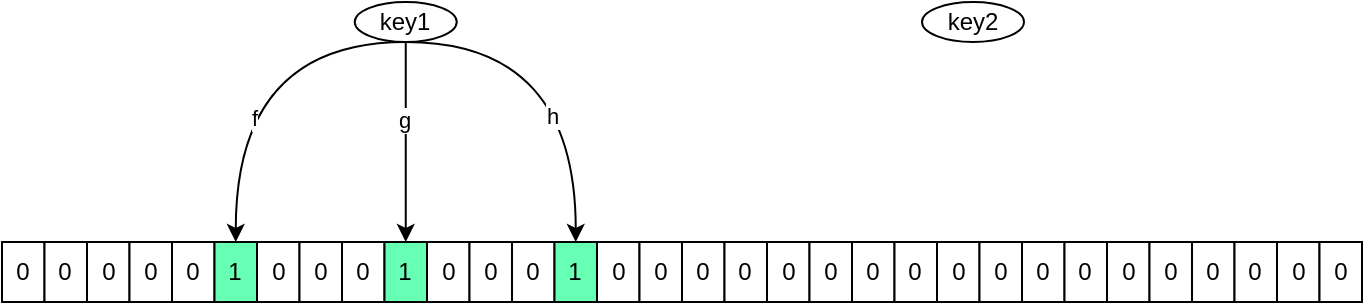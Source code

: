 <mxfile version="15.3.1" type="github">
  <diagram id="oS3NIKPzrpNPTEWcU2Wd" name="第 1 页">
    <mxGraphModel dx="713" dy="392" grid="1" gridSize="10" guides="1" tooltips="1" connect="1" arrows="1" fold="1" page="1" pageScale="1" pageWidth="827" pageHeight="1169" math="0" shadow="0">
      <root>
        <mxCell id="0" />
        <mxCell id="1" parent="0" />
        <mxCell id="C_DTC8ixVh_991XyuoP6-37" value="" style="group" vertex="1" connectable="0" parent="1">
          <mxGeometry x="40" y="280" width="680.0" height="30" as="geometry" />
        </mxCell>
        <mxCell id="C_DTC8ixVh_991XyuoP6-1" value="0" style="rounded=0;whiteSpace=wrap;html=1;" vertex="1" parent="C_DTC8ixVh_991XyuoP6-37">
          <mxGeometry width="21.25" height="30" as="geometry" />
        </mxCell>
        <mxCell id="C_DTC8ixVh_991XyuoP6-2" value="0" style="rounded=0;whiteSpace=wrap;html=1;" vertex="1" parent="C_DTC8ixVh_991XyuoP6-37">
          <mxGeometry x="21.25" width="21.25" height="30" as="geometry" />
        </mxCell>
        <mxCell id="C_DTC8ixVh_991XyuoP6-4" value="0" style="rounded=0;whiteSpace=wrap;html=1;" vertex="1" parent="C_DTC8ixVh_991XyuoP6-37">
          <mxGeometry x="42.5" width="21.25" height="30" as="geometry" />
        </mxCell>
        <mxCell id="C_DTC8ixVh_991XyuoP6-5" value="0" style="rounded=0;whiteSpace=wrap;html=1;" vertex="1" parent="C_DTC8ixVh_991XyuoP6-37">
          <mxGeometry x="63.75" width="21.25" height="30" as="geometry" />
        </mxCell>
        <mxCell id="C_DTC8ixVh_991XyuoP6-6" value="0" style="rounded=0;whiteSpace=wrap;html=1;" vertex="1" parent="C_DTC8ixVh_991XyuoP6-37">
          <mxGeometry x="85.0" width="21.25" height="30" as="geometry" />
        </mxCell>
        <mxCell id="C_DTC8ixVh_991XyuoP6-7" value="1" style="rounded=0;whiteSpace=wrap;html=1;fillColor=#66FFB3;" vertex="1" parent="C_DTC8ixVh_991XyuoP6-37">
          <mxGeometry x="106.25" width="21.25" height="30" as="geometry" />
        </mxCell>
        <mxCell id="C_DTC8ixVh_991XyuoP6-8" value="0" style="rounded=0;whiteSpace=wrap;html=1;" vertex="1" parent="C_DTC8ixVh_991XyuoP6-37">
          <mxGeometry x="127.5" width="21.25" height="30" as="geometry" />
        </mxCell>
        <mxCell id="C_DTC8ixVh_991XyuoP6-9" value="0" style="rounded=0;whiteSpace=wrap;html=1;" vertex="1" parent="C_DTC8ixVh_991XyuoP6-37">
          <mxGeometry x="148.75" width="21.25" height="30" as="geometry" />
        </mxCell>
        <mxCell id="C_DTC8ixVh_991XyuoP6-10" value="0" style="rounded=0;whiteSpace=wrap;html=1;" vertex="1" parent="C_DTC8ixVh_991XyuoP6-37">
          <mxGeometry x="170.0" width="21.25" height="30" as="geometry" />
        </mxCell>
        <mxCell id="C_DTC8ixVh_991XyuoP6-11" value="1" style="rounded=0;whiteSpace=wrap;html=1;fillColor=#66FFB3;" vertex="1" parent="C_DTC8ixVh_991XyuoP6-37">
          <mxGeometry x="191.25" width="21.25" height="30" as="geometry" />
        </mxCell>
        <mxCell id="C_DTC8ixVh_991XyuoP6-12" value="0" style="rounded=0;whiteSpace=wrap;html=1;" vertex="1" parent="C_DTC8ixVh_991XyuoP6-37">
          <mxGeometry x="212.5" width="21.25" height="30" as="geometry" />
        </mxCell>
        <mxCell id="C_DTC8ixVh_991XyuoP6-13" value="0" style="rounded=0;whiteSpace=wrap;html=1;" vertex="1" parent="C_DTC8ixVh_991XyuoP6-37">
          <mxGeometry x="233.75" width="21.25" height="30" as="geometry" />
        </mxCell>
        <mxCell id="C_DTC8ixVh_991XyuoP6-14" value="0" style="rounded=0;whiteSpace=wrap;html=1;" vertex="1" parent="C_DTC8ixVh_991XyuoP6-37">
          <mxGeometry x="255.0" width="21.25" height="30" as="geometry" />
        </mxCell>
        <mxCell id="C_DTC8ixVh_991XyuoP6-15" value="1" style="rounded=0;whiteSpace=wrap;html=1;fillColor=#66FFB3;" vertex="1" parent="C_DTC8ixVh_991XyuoP6-37">
          <mxGeometry x="276.25" width="21.25" height="30" as="geometry" />
        </mxCell>
        <mxCell id="C_DTC8ixVh_991XyuoP6-16" value="0" style="rounded=0;whiteSpace=wrap;html=1;" vertex="1" parent="C_DTC8ixVh_991XyuoP6-37">
          <mxGeometry x="297.5" width="21.25" height="30" as="geometry" />
        </mxCell>
        <mxCell id="C_DTC8ixVh_991XyuoP6-17" value="0" style="rounded=0;whiteSpace=wrap;html=1;" vertex="1" parent="C_DTC8ixVh_991XyuoP6-37">
          <mxGeometry x="318.75" width="21.25" height="30" as="geometry" />
        </mxCell>
        <mxCell id="C_DTC8ixVh_991XyuoP6-18" value="0" style="rounded=0;whiteSpace=wrap;html=1;" vertex="1" parent="C_DTC8ixVh_991XyuoP6-37">
          <mxGeometry x="340.0" width="21.25" height="30" as="geometry" />
        </mxCell>
        <mxCell id="C_DTC8ixVh_991XyuoP6-19" value="0" style="rounded=0;whiteSpace=wrap;html=1;" vertex="1" parent="C_DTC8ixVh_991XyuoP6-37">
          <mxGeometry x="361.25" width="21.25" height="30" as="geometry" />
        </mxCell>
        <mxCell id="C_DTC8ixVh_991XyuoP6-20" value="0" style="rounded=0;whiteSpace=wrap;html=1;" vertex="1" parent="C_DTC8ixVh_991XyuoP6-37">
          <mxGeometry x="382.5" width="21.25" height="30" as="geometry" />
        </mxCell>
        <mxCell id="C_DTC8ixVh_991XyuoP6-21" value="0" style="rounded=0;whiteSpace=wrap;html=1;" vertex="1" parent="C_DTC8ixVh_991XyuoP6-37">
          <mxGeometry x="403.75" width="21.25" height="30" as="geometry" />
        </mxCell>
        <mxCell id="C_DTC8ixVh_991XyuoP6-22" value="0" style="rounded=0;whiteSpace=wrap;html=1;" vertex="1" parent="C_DTC8ixVh_991XyuoP6-37">
          <mxGeometry x="425.0" width="21.25" height="30" as="geometry" />
        </mxCell>
        <mxCell id="C_DTC8ixVh_991XyuoP6-23" value="0" style="rounded=0;whiteSpace=wrap;html=1;" vertex="1" parent="C_DTC8ixVh_991XyuoP6-37">
          <mxGeometry x="446.25" width="21.25" height="30" as="geometry" />
        </mxCell>
        <mxCell id="C_DTC8ixVh_991XyuoP6-24" value="0" style="rounded=0;whiteSpace=wrap;html=1;" vertex="1" parent="C_DTC8ixVh_991XyuoP6-37">
          <mxGeometry x="467.5" width="21.25" height="30" as="geometry" />
        </mxCell>
        <mxCell id="C_DTC8ixVh_991XyuoP6-25" value="0" style="rounded=0;whiteSpace=wrap;html=1;" vertex="1" parent="C_DTC8ixVh_991XyuoP6-37">
          <mxGeometry x="488.75" width="21.25" height="30" as="geometry" />
        </mxCell>
        <mxCell id="C_DTC8ixVh_991XyuoP6-26" value="0" style="rounded=0;whiteSpace=wrap;html=1;" vertex="1" parent="C_DTC8ixVh_991XyuoP6-37">
          <mxGeometry x="510.0" width="21.25" height="30" as="geometry" />
        </mxCell>
        <mxCell id="C_DTC8ixVh_991XyuoP6-27" value="0" style="rounded=0;whiteSpace=wrap;html=1;" vertex="1" parent="C_DTC8ixVh_991XyuoP6-37">
          <mxGeometry x="531.25" width="21.25" height="30" as="geometry" />
        </mxCell>
        <mxCell id="C_DTC8ixVh_991XyuoP6-28" value="0" style="rounded=0;whiteSpace=wrap;html=1;" vertex="1" parent="C_DTC8ixVh_991XyuoP6-37">
          <mxGeometry x="552.5" width="21.25" height="30" as="geometry" />
        </mxCell>
        <mxCell id="C_DTC8ixVh_991XyuoP6-29" value="0" style="rounded=0;whiteSpace=wrap;html=1;" vertex="1" parent="C_DTC8ixVh_991XyuoP6-37">
          <mxGeometry x="573.75" width="21.25" height="30" as="geometry" />
        </mxCell>
        <mxCell id="C_DTC8ixVh_991XyuoP6-30" value="0" style="rounded=0;whiteSpace=wrap;html=1;" vertex="1" parent="C_DTC8ixVh_991XyuoP6-37">
          <mxGeometry x="595.0" width="21.25" height="30" as="geometry" />
        </mxCell>
        <mxCell id="C_DTC8ixVh_991XyuoP6-31" value="0" style="rounded=0;whiteSpace=wrap;html=1;" vertex="1" parent="C_DTC8ixVh_991XyuoP6-37">
          <mxGeometry x="616.25" width="21.25" height="30" as="geometry" />
        </mxCell>
        <mxCell id="C_DTC8ixVh_991XyuoP6-32" value="0" style="rounded=0;whiteSpace=wrap;html=1;" vertex="1" parent="C_DTC8ixVh_991XyuoP6-37">
          <mxGeometry x="637.5" width="21.25" height="30" as="geometry" />
        </mxCell>
        <mxCell id="C_DTC8ixVh_991XyuoP6-33" value="0" style="rounded=0;whiteSpace=wrap;html=1;" vertex="1" parent="C_DTC8ixVh_991XyuoP6-37">
          <mxGeometry x="658.75" width="21.25" height="30" as="geometry" />
        </mxCell>
        <mxCell id="C_DTC8ixVh_991XyuoP6-39" style="edgeStyle=orthogonalEdgeStyle;rounded=0;orthogonalLoop=1;jettySize=auto;html=1;exitX=0.5;exitY=1;exitDx=0;exitDy=0;entryX=0.5;entryY=0;entryDx=0;entryDy=0;curved=1;" edge="1" parent="1" source="C_DTC8ixVh_991XyuoP6-38" target="C_DTC8ixVh_991XyuoP6-7">
          <mxGeometry relative="1" as="geometry">
            <Array as="points">
              <mxPoint x="157" y="180" />
            </Array>
          </mxGeometry>
        </mxCell>
        <mxCell id="C_DTC8ixVh_991XyuoP6-42" value="f" style="edgeLabel;html=1;align=center;verticalAlign=middle;resizable=0;points=[];" vertex="1" connectable="0" parent="C_DTC8ixVh_991XyuoP6-39">
          <mxGeometry x="0.332" y="9" relative="1" as="geometry">
            <mxPoint as="offset" />
          </mxGeometry>
        </mxCell>
        <mxCell id="C_DTC8ixVh_991XyuoP6-40" style="edgeStyle=orthogonalEdgeStyle;curved=1;rounded=0;orthogonalLoop=1;jettySize=auto;html=1;exitX=0.5;exitY=1;exitDx=0;exitDy=0;entryX=0.5;entryY=0;entryDx=0;entryDy=0;" edge="1" parent="1" source="C_DTC8ixVh_991XyuoP6-38" target="C_DTC8ixVh_991XyuoP6-11">
          <mxGeometry relative="1" as="geometry">
            <Array as="points">
              <mxPoint x="242" y="230" />
              <mxPoint x="242" y="230" />
            </Array>
          </mxGeometry>
        </mxCell>
        <mxCell id="C_DTC8ixVh_991XyuoP6-43" value="g" style="edgeLabel;html=1;align=center;verticalAlign=middle;resizable=0;points=[];" vertex="1" connectable="0" parent="C_DTC8ixVh_991XyuoP6-40">
          <mxGeometry x="-0.224" y="-1" relative="1" as="geometry">
            <mxPoint as="offset" />
          </mxGeometry>
        </mxCell>
        <mxCell id="C_DTC8ixVh_991XyuoP6-41" style="edgeStyle=orthogonalEdgeStyle;curved=1;rounded=0;orthogonalLoop=1;jettySize=auto;html=1;exitX=0.5;exitY=1;exitDx=0;exitDy=0;entryX=0.5;entryY=0;entryDx=0;entryDy=0;" edge="1" parent="1" source="C_DTC8ixVh_991XyuoP6-38" target="C_DTC8ixVh_991XyuoP6-15">
          <mxGeometry relative="1" as="geometry">
            <Array as="points">
              <mxPoint x="327" y="180" />
            </Array>
          </mxGeometry>
        </mxCell>
        <mxCell id="C_DTC8ixVh_991XyuoP6-44" value="h" style="edgeLabel;html=1;align=center;verticalAlign=middle;resizable=0;points=[];" vertex="1" connectable="0" parent="C_DTC8ixVh_991XyuoP6-41">
          <mxGeometry x="0.32" y="-12" relative="1" as="geometry">
            <mxPoint as="offset" />
          </mxGeometry>
        </mxCell>
        <mxCell id="C_DTC8ixVh_991XyuoP6-38" value="key1" style="ellipse;whiteSpace=wrap;html=1;" vertex="1" parent="1">
          <mxGeometry x="216.37" y="160" width="51" height="20" as="geometry" />
        </mxCell>
        <mxCell id="C_DTC8ixVh_991XyuoP6-45" value="key2" style="ellipse;whiteSpace=wrap;html=1;" vertex="1" parent="1">
          <mxGeometry x="500" y="160" width="51" height="20" as="geometry" />
        </mxCell>
      </root>
    </mxGraphModel>
  </diagram>
</mxfile>
